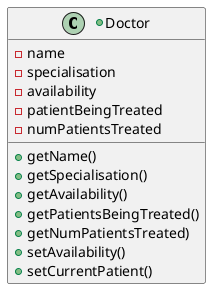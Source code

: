 @startuml
+class Doctor {
- name
- specialisation
- availability
- patientBeingTreated
- numPatientsTreated

{method} + getName()
{method} + getSpecialisation()
{method} + getAvailability()
{method} + getPatientsBeingTreated()
{method} + getNumPatientsTreated)
{method} + setAvailability()
{method} + setCurrentPatient()
}


@enduml